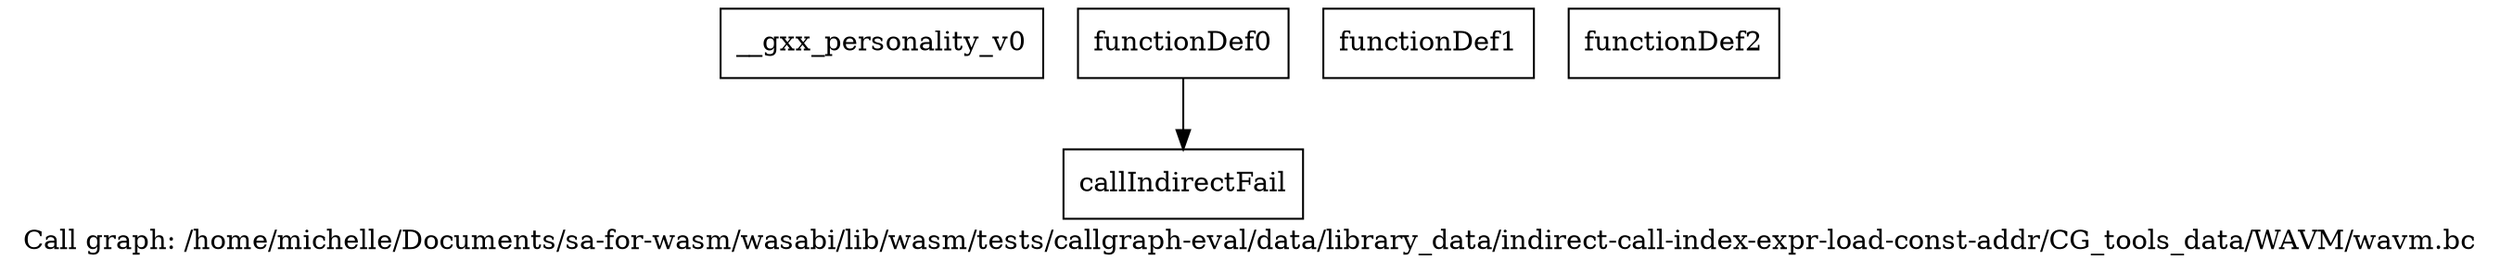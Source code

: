 digraph "Call graph: /home/michelle/Documents/sa-for-wasm/wasabi/lib/wasm/tests/callgraph-eval/data/library_data/indirect-call-index-expr-load-const-addr/CG_tools_data/WAVM/wavm.bc" {
	label="Call graph: /home/michelle/Documents/sa-for-wasm/wasabi/lib/wasm/tests/callgraph-eval/data/library_data/indirect-call-index-expr-load-const-addr/CG_tools_data/WAVM/wavm.bc";

	Node0x20f8a70 [shape=record,label="{__gxx_personality_v0}"];
	Node0x20f8b50 [shape=record,label="{functionDef0}"];
	Node0x20f8b50 -> Node0x20f8bd0;
	Node0x20ed6d0 [shape=record,label="{functionDef1}"];
	Node0x20ed750 [shape=record,label="{functionDef2}"];
	Node0x20f8bd0 [shape=record,label="{callIndirectFail}"];
}

